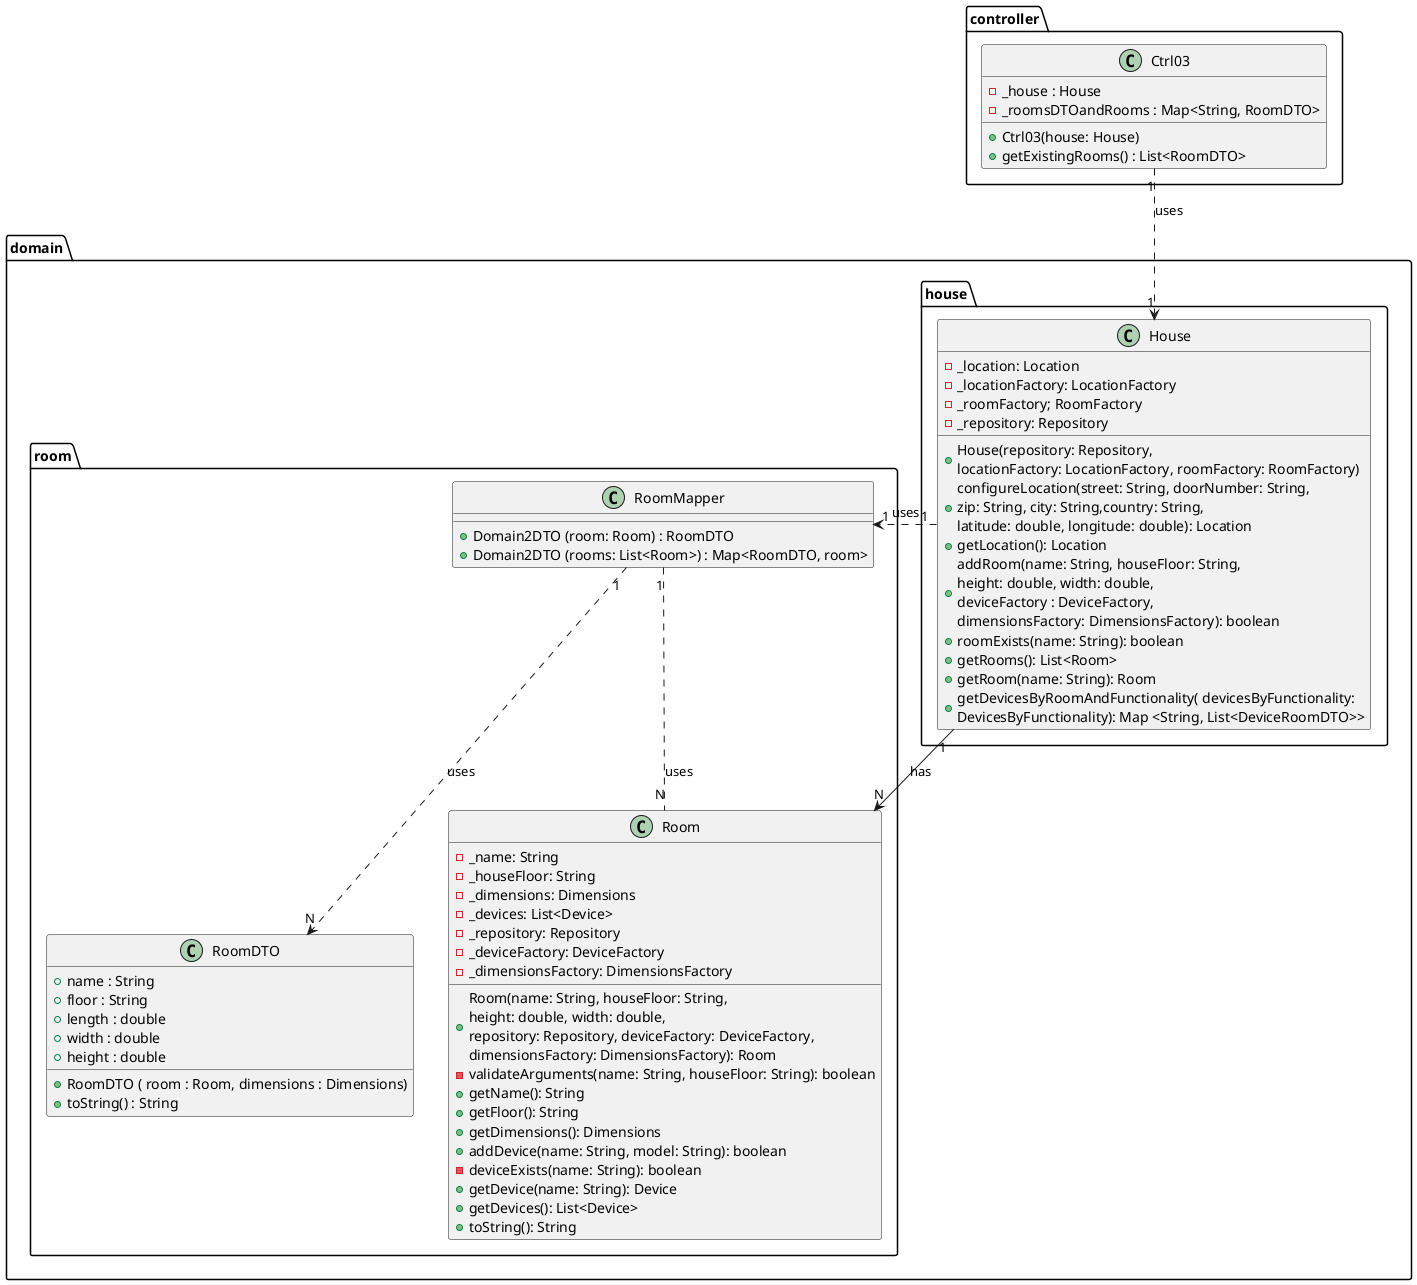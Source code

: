 @startuml

package controller{
class Ctrl03 {
- _house : House
- _roomsDTOandRooms : Map<String, RoomDTO>
+ Ctrl03(house: House)
+ getExistingRooms() : List<RoomDTO>
}
}
package domain{
package house{
class House {
    - _location: Location
    - _locationFactory: LocationFactory
    - _roomFactory; RoomFactory
    - _repository: Repository
    + House(repository: Repository,\nlocationFactory: LocationFactory, roomFactory: RoomFactory)
    + configureLocation(street: String, doorNumber: String, \nzip: String, city: String,country: String, \nlatitude: double, longitude: double): Location
    + getLocation(): Location
    + addRoom(name: String, houseFloor: String, \nheight: double, width: double, \ndeviceFactory : DeviceFactory, \ndimensionsFactory: DimensionsFactory): boolean
    + roomExists(name: String): boolean
    + getRooms(): List<Room>
    + getRoom(name: String): Room
    + getDevicesByRoomAndFunctionality( devicesByFunctionality:\nDevicesByFunctionality): Map <String, List<DeviceRoomDTO>>
}
}
package room{
class Room {
    - _name: String
    - _houseFloor: String
    - _dimensions: Dimensions
    - _devices: List<Device>
    - _repository: Repository
    - _deviceFactory: DeviceFactory
    - _dimensionsFactory: DimensionsFactory
    + Room(name: String, houseFloor: String, \nheight: double, width: double, \nrepository: Repository, deviceFactory: DeviceFactory, \ndimensionsFactory: DimensionsFactory): Room
    - validateArguments(name: String, houseFloor: String): boolean
    + getName(): String
    + getFloor(): String
    + getDimensions(): Dimensions
    + addDevice(name: String, model: String): boolean
    - deviceExists(name: String): boolean
    + getDevice(name: String): Device
    + getDevices(): List<Device>
    + toString(): String
}

class RoomMapper{
+ Domain2DTO (room: Room) : RoomDTO
+ Domain2DTO (rooms: List<Room>) : Map<RoomDTO, room>
}

class RoomDTO{
+ name : String
+ floor : String
+ length : double
+ width : double
+ height : double
+ RoomDTO ( room : Room, dimensions : Dimensions)
+ toString() : String
}
}
Ctrl03 "1" ..down> "1" House : "uses"
House "1" --down> "N" Room : "has"
House "1" ..right> "1" RoomMapper : "uses"
RoomMapper "1" .. "N" Room : "uses"
RoomMapper "1" ..> "N" RoomDTO : "uses"


@enduml